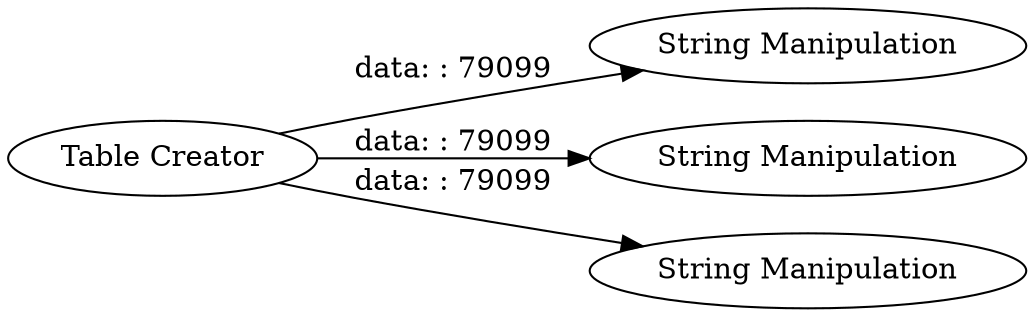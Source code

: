 digraph {
	"-4060918105578416073_1" [label="Table Creator"]
	"-4060918105578416073_2" [label="String Manipulation"]
	"-4060918105578416073_4" [label="String Manipulation"]
	"-4060918105578416073_3" [label="String Manipulation"]
	"-4060918105578416073_1" -> "-4060918105578416073_3" [label="data: : 79099"]
	"-4060918105578416073_1" -> "-4060918105578416073_4" [label="data: : 79099"]
	"-4060918105578416073_1" -> "-4060918105578416073_2" [label="data: : 79099"]
	rankdir=LR
}
